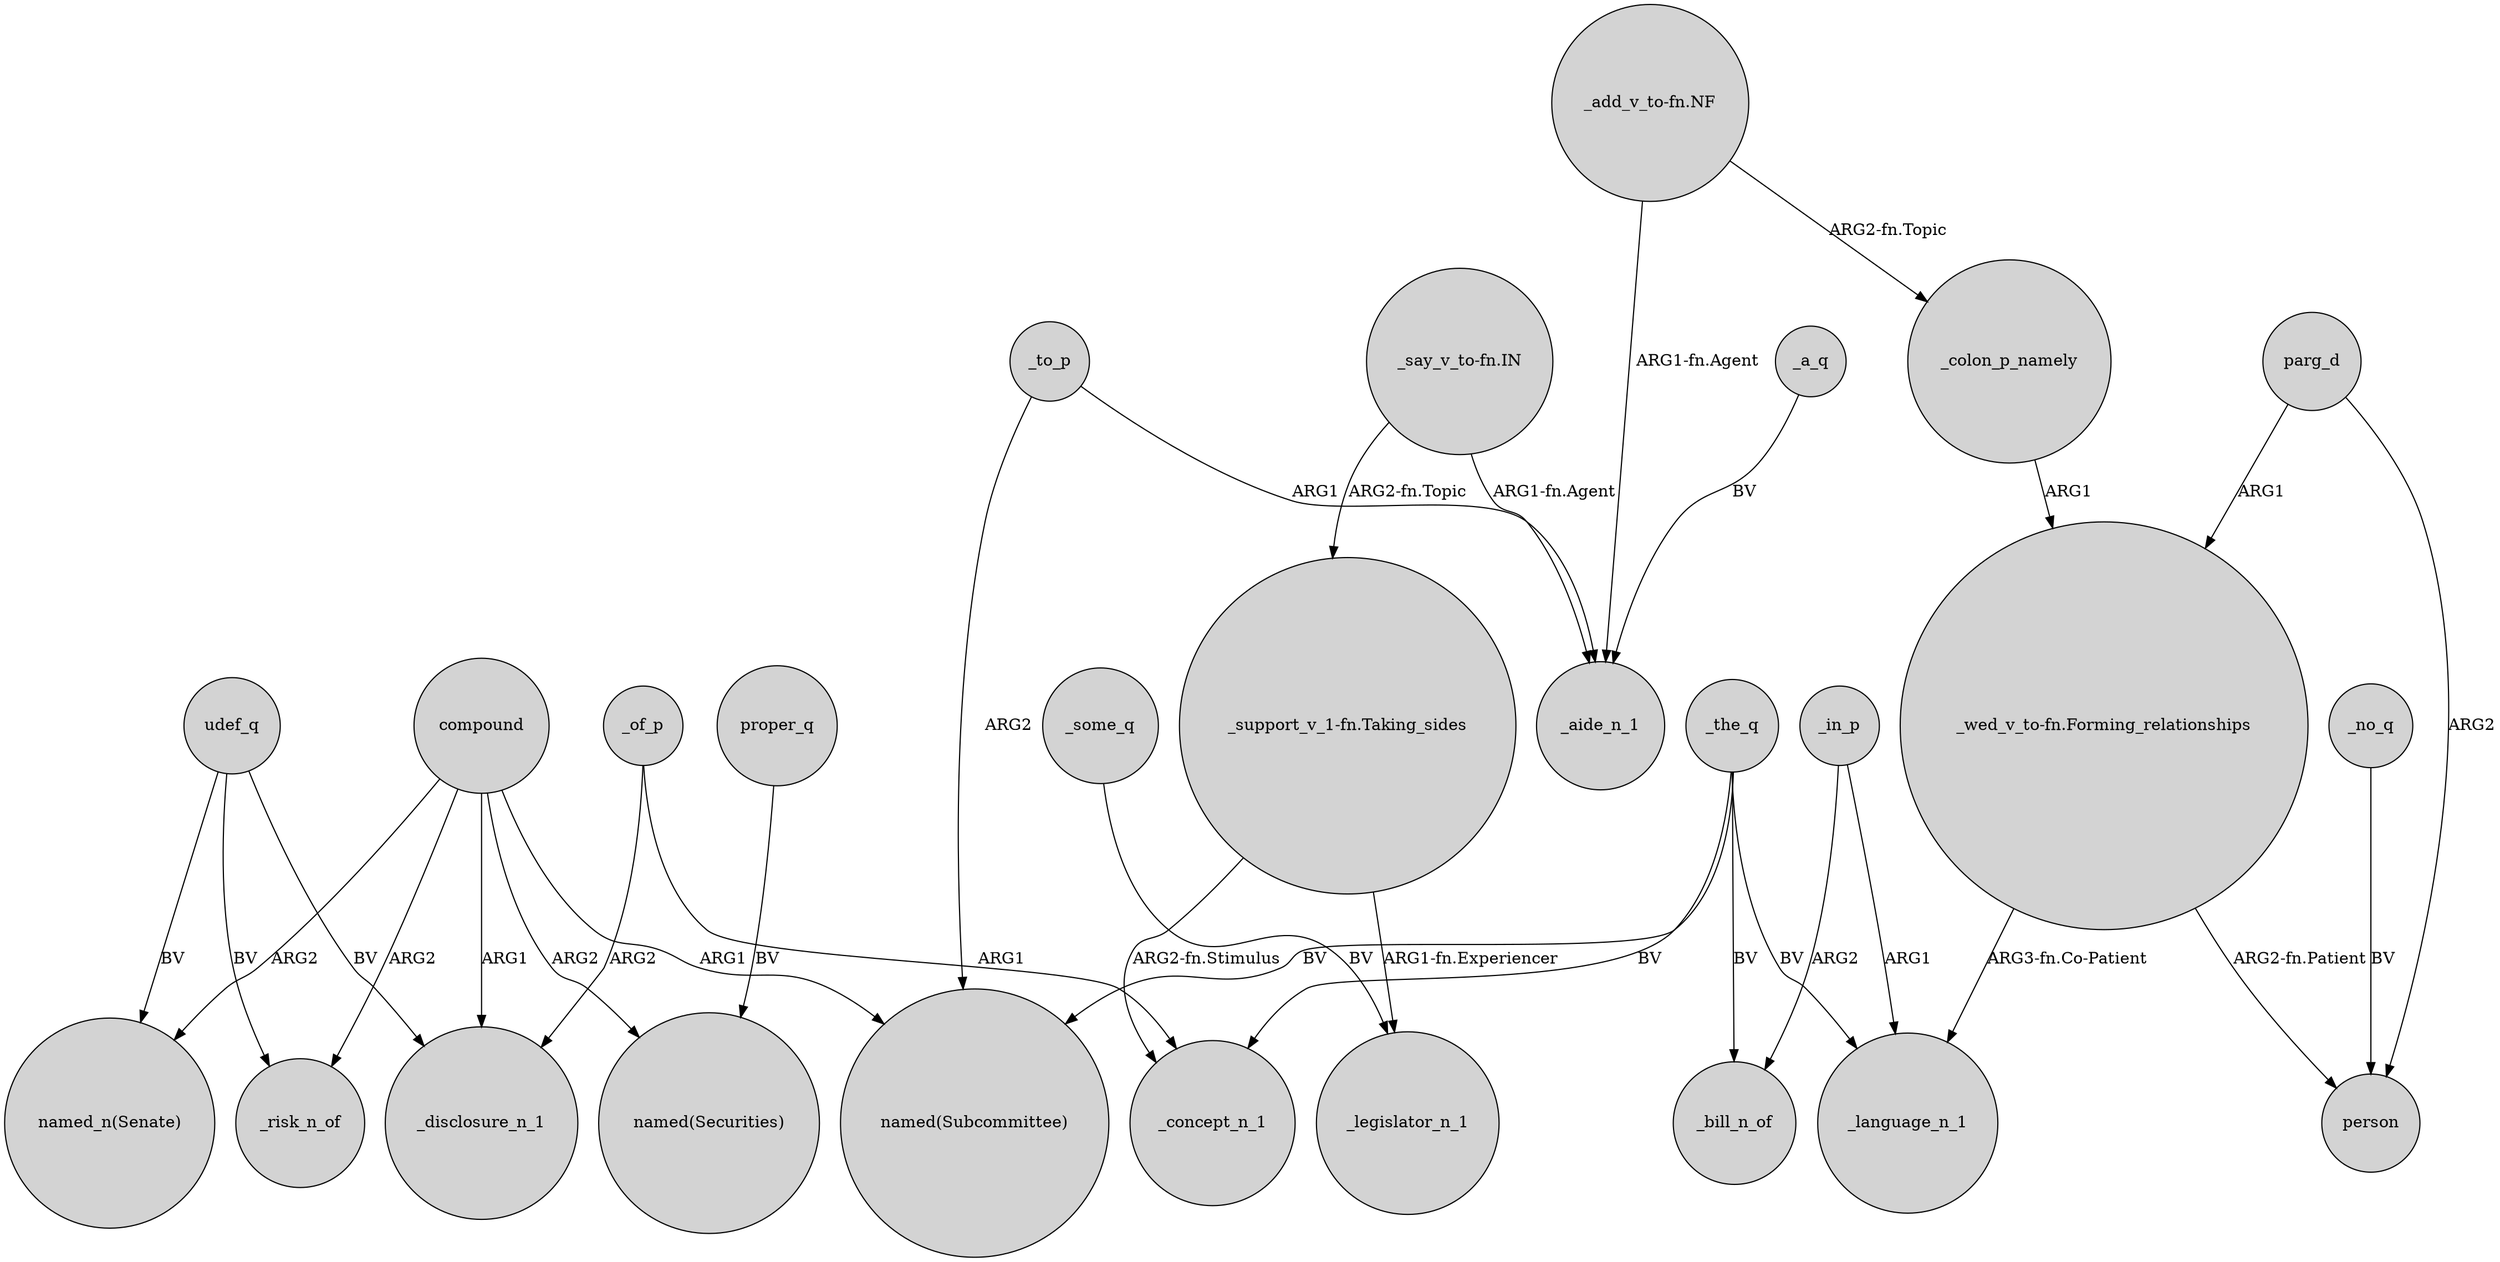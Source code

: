 digraph {
	node [shape=circle style=filled]
	udef_q -> _risk_n_of [label=BV]
	_the_q -> _bill_n_of [label=BV]
	_of_p -> _disclosure_n_1 [label=ARG2]
	"_support_v_1-fn.Taking_sides" -> _legislator_n_1 [label="ARG1-fn.Experiencer"]
	"_add_v_to-fn.NF" -> _aide_n_1 [label="ARG1-fn.Agent"]
	_the_q -> "named(Subcommittee)" [label=BV]
	_colon_p_namely -> "_wed_v_to-fn.Forming_relationships" [label=ARG1]
	parg_d -> "_wed_v_to-fn.Forming_relationships" [label=ARG1]
	"_support_v_1-fn.Taking_sides" -> _concept_n_1 [label="ARG2-fn.Stimulus"]
	"_say_v_to-fn.IN" -> "_support_v_1-fn.Taking_sides" [label="ARG2-fn.Topic"]
	udef_q -> _disclosure_n_1 [label=BV]
	"_wed_v_to-fn.Forming_relationships" -> person [label="ARG2-fn.Patient"]
	compound -> _risk_n_of [label=ARG2]
	_the_q -> _concept_n_1 [label=BV]
	_a_q -> _aide_n_1 [label=BV]
	_in_p -> _bill_n_of [label=ARG2]
	"_add_v_to-fn.NF" -> _colon_p_namely [label="ARG2-fn.Topic"]
	"_say_v_to-fn.IN" -> _aide_n_1 [label="ARG1-fn.Agent"]
	parg_d -> person [label=ARG2]
	_of_p -> _concept_n_1 [label=ARG1]
	"_wed_v_to-fn.Forming_relationships" -> _language_n_1 [label="ARG3-fn.Co-Patient"]
	compound -> "named_n(Senate)" [label=ARG2]
	compound -> "named(Securities)" [label=ARG2]
	_no_q -> person [label=BV]
	compound -> _disclosure_n_1 [label=ARG1]
	proper_q -> "named(Securities)" [label=BV]
	_to_p -> "named(Subcommittee)" [label=ARG2]
	udef_q -> "named_n(Senate)" [label=BV]
	_to_p -> _aide_n_1 [label=ARG1]
	_the_q -> _language_n_1 [label=BV]
	_in_p -> _language_n_1 [label=ARG1]
	compound -> "named(Subcommittee)" [label=ARG1]
	_some_q -> _legislator_n_1 [label=BV]
}
